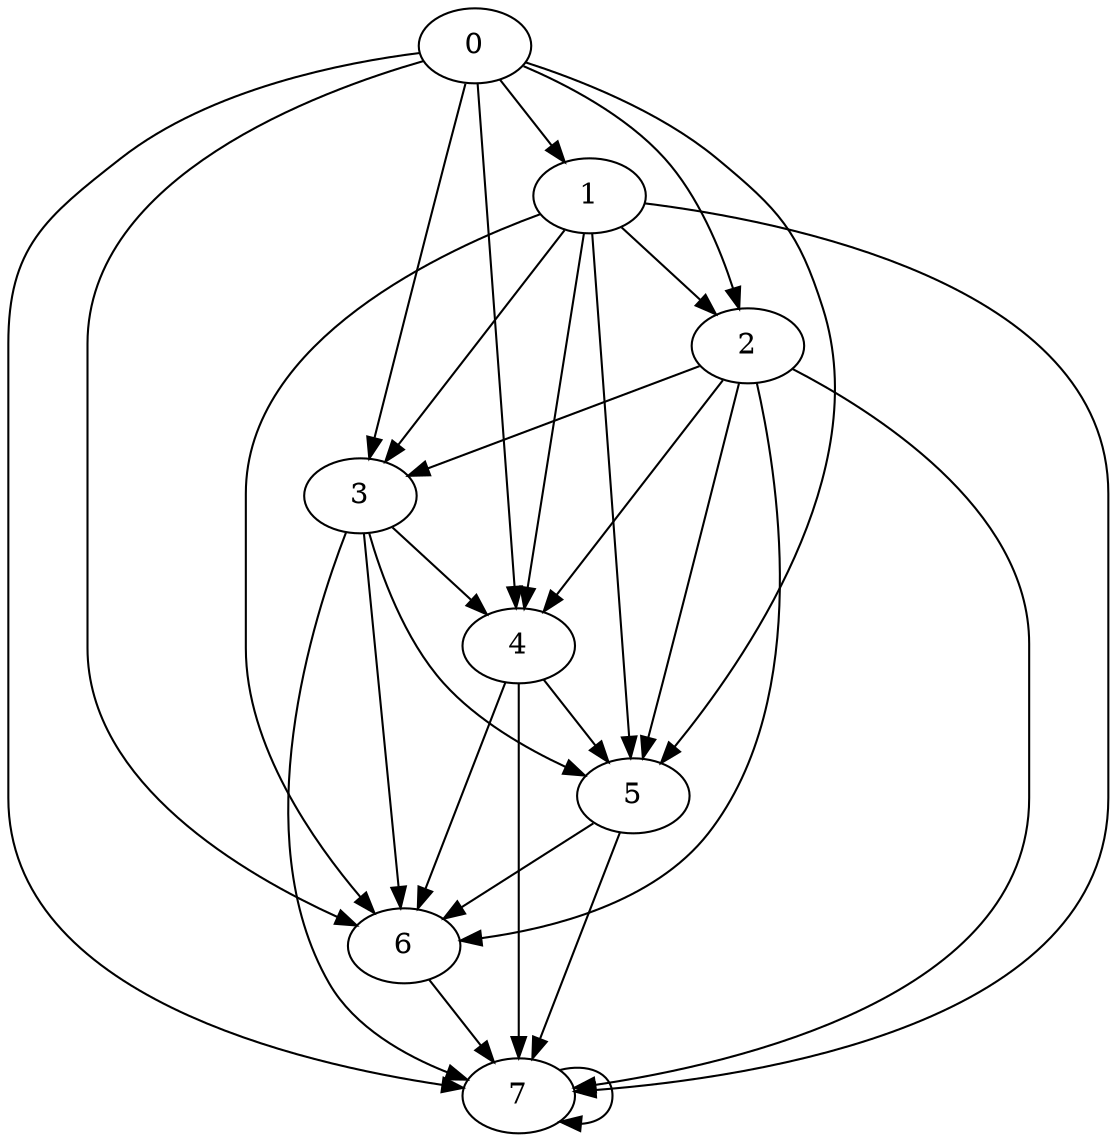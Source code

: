 digraph "Complete graph with 8 nodes" {
0;
1;
2;
3;
4;
5;
6;
7;
0 -> 1;
0 -> 2;
0 -> 3;
0 -> 4;
0 -> 5;
0 -> 6;
0 -> 7;
1 -> 2;
1 -> 3;
1 -> 4;
1 -> 5;
1 -> 6;
1 -> 7;
2 -> 3;
2 -> 4;
2 -> 5;
2 -> 6;
2 -> 7;
3 -> 4;
3 -> 5;
3 -> 6;
3 -> 7;
4 -> 5;
4 -> 6;
4 -> 7;
5 -> 6;
5 -> 7;
6 -> 7;
7 -> 7;
}
